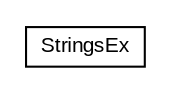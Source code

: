 #!/usr/local/bin/dot
#
# Class diagram 
# Generated by UMLGraph version R5_6 (http://www.umlgraph.org/)
#

digraph G {
	edge [fontname="arial",fontsize=10,labelfontname="arial",labelfontsize=10];
	node [fontname="arial",fontsize=10,shape=plaintext];
	nodesep=0.25;
	ranksep=0.5;
	// java_oo.strings.StringsEx
	c624 [label=<<table title="java_oo.strings.StringsEx" border="0" cellborder="1" cellspacing="0" cellpadding="2" port="p" href="./StringsEx.html">
		<tr><td><table border="0" cellspacing="0" cellpadding="1">
<tr><td align="center" balign="center"> StringsEx </td></tr>
		</table></td></tr>
		</table>>, URL="./StringsEx.html", fontname="arial", fontcolor="black", fontsize=10.0];
}

